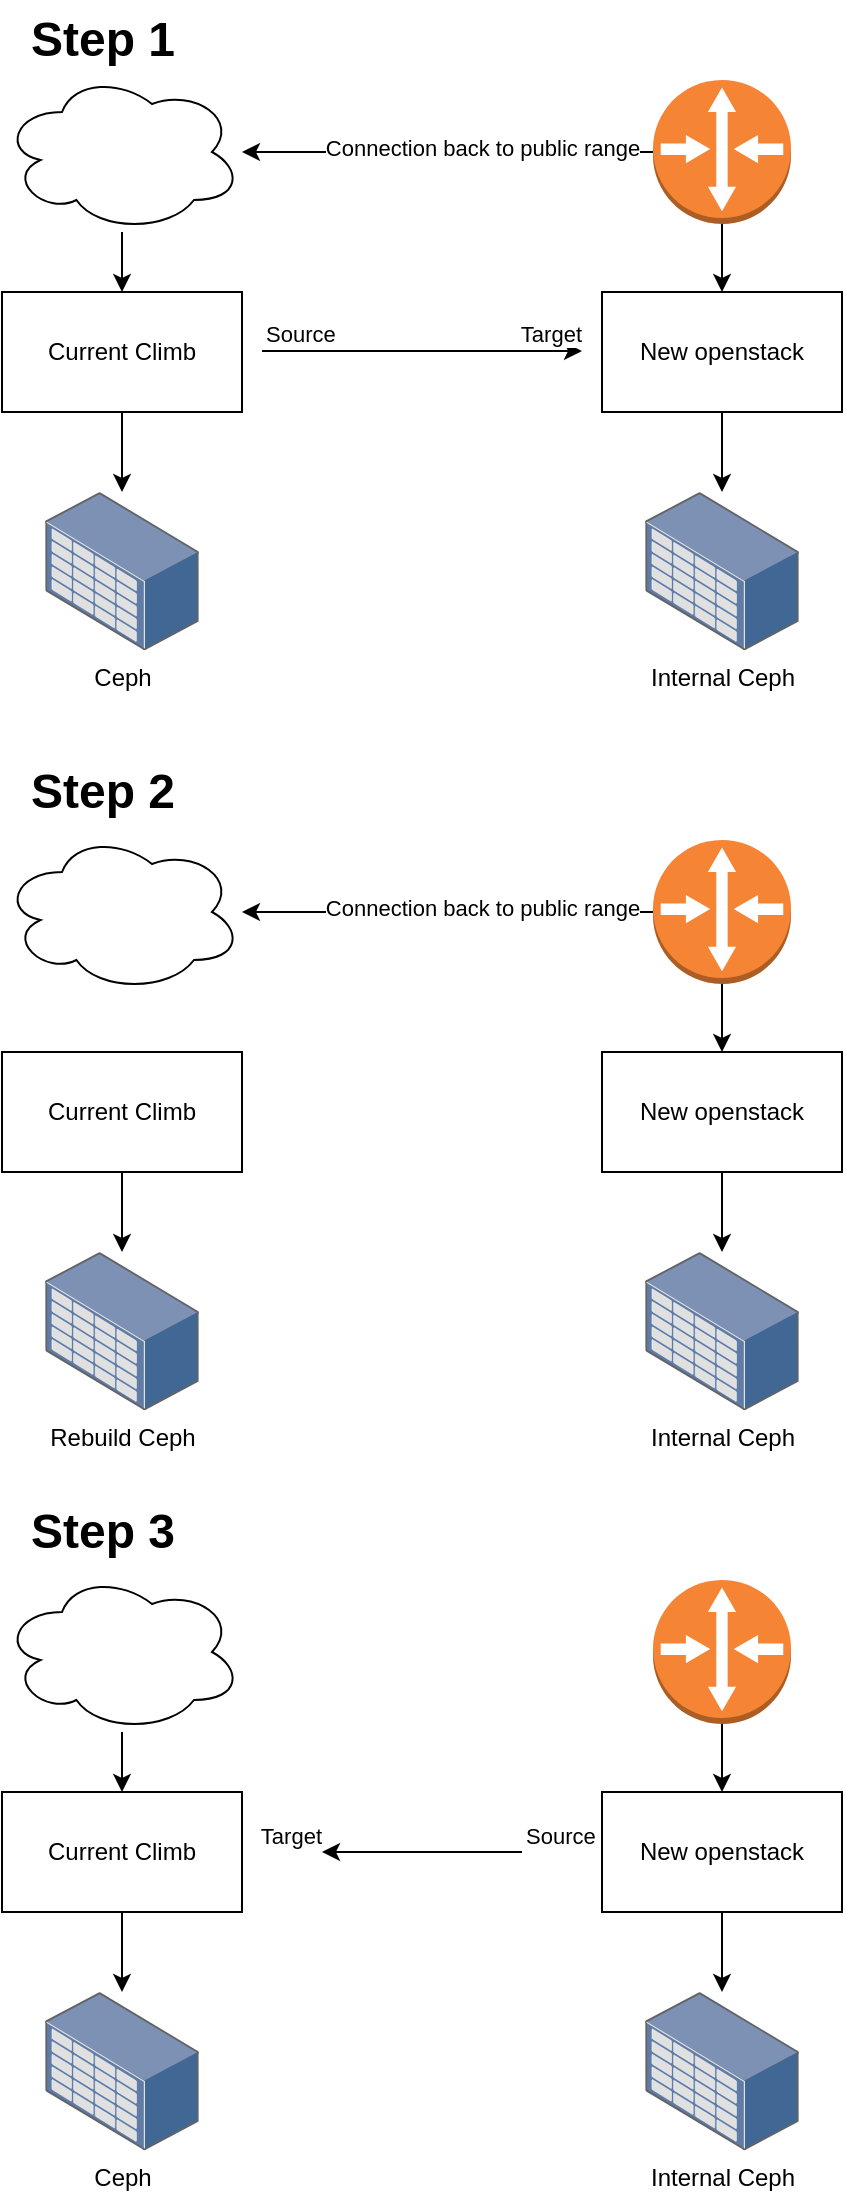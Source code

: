 <mxfile version="20.0.1" type="github">
  <diagram id="T-g-LYez_434LapBceKL" name="Page-1">
    <mxGraphModel dx="1298" dy="834" grid="1" gridSize="10" guides="1" tooltips="1" connect="1" arrows="1" fold="1" page="1" pageScale="1" pageWidth="827" pageHeight="1169" math="0" shadow="0">
      <root>
        <mxCell id="0" />
        <mxCell id="1" parent="0" />
        <mxCell id="_T7aq7ISfoz5jXwDcb6F-9" value="" style="edgeStyle=orthogonalEdgeStyle;rounded=0;orthogonalLoop=1;jettySize=auto;html=1;" edge="1" parent="1" source="_T7aq7ISfoz5jXwDcb6F-1" target="_T7aq7ISfoz5jXwDcb6F-5">
          <mxGeometry relative="1" as="geometry" />
        </mxCell>
        <mxCell id="_T7aq7ISfoz5jXwDcb6F-1" value="Current Climb" style="rounded=0;whiteSpace=wrap;html=1;" vertex="1" parent="1">
          <mxGeometry x="40" y="150" width="120" height="60" as="geometry" />
        </mxCell>
        <mxCell id="_T7aq7ISfoz5jXwDcb6F-12" value="" style="edgeStyle=orthogonalEdgeStyle;rounded=0;orthogonalLoop=1;jettySize=auto;html=1;" edge="1" parent="1" source="_T7aq7ISfoz5jXwDcb6F-4" target="_T7aq7ISfoz5jXwDcb6F-6">
          <mxGeometry relative="1" as="geometry" />
        </mxCell>
        <mxCell id="_T7aq7ISfoz5jXwDcb6F-4" value="New openstack" style="rounded=0;whiteSpace=wrap;html=1;" vertex="1" parent="1">
          <mxGeometry x="340" y="150" width="120" height="60" as="geometry" />
        </mxCell>
        <mxCell id="_T7aq7ISfoz5jXwDcb6F-5" value="Ceph" style="points=[];aspect=fixed;html=1;align=center;shadow=0;dashed=0;image;image=img/lib/allied_telesis/storage/Datacenter_Server_Storage_Unit_Large.svg;" vertex="1" parent="1">
          <mxGeometry x="61.6" y="250" width="76.8" height="79.2" as="geometry" />
        </mxCell>
        <mxCell id="_T7aq7ISfoz5jXwDcb6F-6" value="Internal Ceph" style="points=[];aspect=fixed;html=1;align=center;shadow=0;dashed=0;image;image=img/lib/allied_telesis/storage/Datacenter_Server_Storage_Unit_Large.svg;" vertex="1" parent="1">
          <mxGeometry x="361.6" y="250" width="76.8" height="79.2" as="geometry" />
        </mxCell>
        <mxCell id="_T7aq7ISfoz5jXwDcb6F-8" value="" style="edgeStyle=orthogonalEdgeStyle;rounded=0;orthogonalLoop=1;jettySize=auto;html=1;" edge="1" parent="1" source="_T7aq7ISfoz5jXwDcb6F-7" target="_T7aq7ISfoz5jXwDcb6F-1">
          <mxGeometry relative="1" as="geometry" />
        </mxCell>
        <mxCell id="_T7aq7ISfoz5jXwDcb6F-7" value="" style="ellipse;shape=cloud;whiteSpace=wrap;html=1;" vertex="1" parent="1">
          <mxGeometry x="40" y="40" width="120" height="80" as="geometry" />
        </mxCell>
        <mxCell id="_T7aq7ISfoz5jXwDcb6F-11" value="" style="edgeStyle=orthogonalEdgeStyle;rounded=0;orthogonalLoop=1;jettySize=auto;html=1;" edge="1" parent="1" source="_T7aq7ISfoz5jXwDcb6F-10" target="_T7aq7ISfoz5jXwDcb6F-4">
          <mxGeometry relative="1" as="geometry" />
        </mxCell>
        <mxCell id="_T7aq7ISfoz5jXwDcb6F-13" value="" style="edgeStyle=orthogonalEdgeStyle;rounded=0;orthogonalLoop=1;jettySize=auto;html=1;" edge="1" parent="1" source="_T7aq7ISfoz5jXwDcb6F-10" target="_T7aq7ISfoz5jXwDcb6F-7">
          <mxGeometry relative="1" as="geometry" />
        </mxCell>
        <mxCell id="_T7aq7ISfoz5jXwDcb6F-14" value="Connection back to public range" style="edgeLabel;html=1;align=center;verticalAlign=middle;resizable=0;points=[];" vertex="1" connectable="0" parent="_T7aq7ISfoz5jXwDcb6F-13">
          <mxGeometry x="-0.168" y="-2" relative="1" as="geometry">
            <mxPoint as="offset" />
          </mxGeometry>
        </mxCell>
        <mxCell id="_T7aq7ISfoz5jXwDcb6F-10" value="" style="outlineConnect=0;dashed=0;verticalLabelPosition=bottom;verticalAlign=top;align=center;html=1;shape=mxgraph.aws3.router;fillColor=#F58534;gradientColor=none;" vertex="1" parent="1">
          <mxGeometry x="365.5" y="44" width="69" height="72" as="geometry" />
        </mxCell>
        <mxCell id="_T7aq7ISfoz5jXwDcb6F-15" value="" style="edgeStyle=orthogonalEdgeStyle;rounded=0;orthogonalLoop=1;jettySize=auto;html=1;" edge="1" parent="1" source="_T7aq7ISfoz5jXwDcb6F-16" target="_T7aq7ISfoz5jXwDcb6F-19">
          <mxGeometry relative="1" as="geometry" />
        </mxCell>
        <mxCell id="_T7aq7ISfoz5jXwDcb6F-16" value="Current Climb" style="rounded=0;whiteSpace=wrap;html=1;" vertex="1" parent="1">
          <mxGeometry x="40" y="530" width="120" height="60" as="geometry" />
        </mxCell>
        <mxCell id="_T7aq7ISfoz5jXwDcb6F-17" value="" style="edgeStyle=orthogonalEdgeStyle;rounded=0;orthogonalLoop=1;jettySize=auto;html=1;" edge="1" parent="1" source="_T7aq7ISfoz5jXwDcb6F-18" target="_T7aq7ISfoz5jXwDcb6F-20">
          <mxGeometry relative="1" as="geometry" />
        </mxCell>
        <mxCell id="_T7aq7ISfoz5jXwDcb6F-18" value="New openstack" style="rounded=0;whiteSpace=wrap;html=1;" vertex="1" parent="1">
          <mxGeometry x="340" y="530" width="120" height="60" as="geometry" />
        </mxCell>
        <mxCell id="_T7aq7ISfoz5jXwDcb6F-19" value="Rebuild Ceph" style="points=[];aspect=fixed;html=1;align=center;shadow=0;dashed=0;image;image=img/lib/allied_telesis/storage/Datacenter_Server_Storage_Unit_Large.svg;" vertex="1" parent="1">
          <mxGeometry x="61.6" y="630" width="76.8" height="79.2" as="geometry" />
        </mxCell>
        <mxCell id="_T7aq7ISfoz5jXwDcb6F-20" value="Internal Ceph" style="points=[];aspect=fixed;html=1;align=center;shadow=0;dashed=0;image;image=img/lib/allied_telesis/storage/Datacenter_Server_Storage_Unit_Large.svg;" vertex="1" parent="1">
          <mxGeometry x="361.6" y="630" width="76.8" height="79.2" as="geometry" />
        </mxCell>
        <mxCell id="_T7aq7ISfoz5jXwDcb6F-22" value="" style="ellipse;shape=cloud;whiteSpace=wrap;html=1;" vertex="1" parent="1">
          <mxGeometry x="40" y="420" width="120" height="80" as="geometry" />
        </mxCell>
        <mxCell id="_T7aq7ISfoz5jXwDcb6F-23" value="" style="edgeStyle=orthogonalEdgeStyle;rounded=0;orthogonalLoop=1;jettySize=auto;html=1;" edge="1" parent="1" source="_T7aq7ISfoz5jXwDcb6F-26" target="_T7aq7ISfoz5jXwDcb6F-18">
          <mxGeometry relative="1" as="geometry" />
        </mxCell>
        <mxCell id="_T7aq7ISfoz5jXwDcb6F-24" value="" style="edgeStyle=orthogonalEdgeStyle;rounded=0;orthogonalLoop=1;jettySize=auto;html=1;" edge="1" parent="1" source="_T7aq7ISfoz5jXwDcb6F-26" target="_T7aq7ISfoz5jXwDcb6F-22">
          <mxGeometry relative="1" as="geometry" />
        </mxCell>
        <mxCell id="_T7aq7ISfoz5jXwDcb6F-25" value="Connection back to public range" style="edgeLabel;html=1;align=center;verticalAlign=middle;resizable=0;points=[];" vertex="1" connectable="0" parent="_T7aq7ISfoz5jXwDcb6F-24">
          <mxGeometry x="-0.168" y="-2" relative="1" as="geometry">
            <mxPoint as="offset" />
          </mxGeometry>
        </mxCell>
        <mxCell id="_T7aq7ISfoz5jXwDcb6F-26" value="" style="outlineConnect=0;dashed=0;verticalLabelPosition=bottom;verticalAlign=top;align=center;html=1;shape=mxgraph.aws3.router;fillColor=#F58534;gradientColor=none;" vertex="1" parent="1">
          <mxGeometry x="365.5" y="424" width="69" height="72" as="geometry" />
        </mxCell>
        <mxCell id="_T7aq7ISfoz5jXwDcb6F-28" value="Step 3" style="text;strokeColor=none;fillColor=none;html=1;fontSize=24;fontStyle=1;verticalAlign=middle;align=center;" vertex="1" parent="1">
          <mxGeometry x="40" y="750" width="100" height="40" as="geometry" />
        </mxCell>
        <mxCell id="_T7aq7ISfoz5jXwDcb6F-29" value="Step 2" style="text;strokeColor=none;fillColor=none;html=1;fontSize=24;fontStyle=1;verticalAlign=middle;align=center;" vertex="1" parent="1">
          <mxGeometry x="40" y="380" width="100" height="40" as="geometry" />
        </mxCell>
        <mxCell id="_T7aq7ISfoz5jXwDcb6F-30" value="Step 1" style="text;strokeColor=none;fillColor=none;html=1;fontSize=24;fontStyle=1;verticalAlign=middle;align=center;" vertex="1" parent="1">
          <mxGeometry x="40" y="4" width="100" height="40" as="geometry" />
        </mxCell>
        <mxCell id="_T7aq7ISfoz5jXwDcb6F-31" value="" style="endArrow=classic;html=1;rounded=0;" edge="1" parent="1">
          <mxGeometry relative="1" as="geometry">
            <mxPoint x="170" y="179.5" as="sourcePoint" />
            <mxPoint x="330" y="179.5" as="targetPoint" />
          </mxGeometry>
        </mxCell>
        <mxCell id="_T7aq7ISfoz5jXwDcb6F-33" value="Source" style="edgeLabel;resizable=0;html=1;align=left;verticalAlign=bottom;" connectable="0" vertex="1" parent="_T7aq7ISfoz5jXwDcb6F-31">
          <mxGeometry x="-1" relative="1" as="geometry" />
        </mxCell>
        <mxCell id="_T7aq7ISfoz5jXwDcb6F-34" value="Target" style="edgeLabel;resizable=0;html=1;align=right;verticalAlign=bottom;" connectable="0" vertex="1" parent="_T7aq7ISfoz5jXwDcb6F-31">
          <mxGeometry x="1" relative="1" as="geometry" />
        </mxCell>
        <mxCell id="_T7aq7ISfoz5jXwDcb6F-36" value="" style="edgeStyle=orthogonalEdgeStyle;rounded=0;orthogonalLoop=1;jettySize=auto;html=1;" edge="1" parent="1" source="_T7aq7ISfoz5jXwDcb6F-37" target="_T7aq7ISfoz5jXwDcb6F-40">
          <mxGeometry relative="1" as="geometry" />
        </mxCell>
        <mxCell id="_T7aq7ISfoz5jXwDcb6F-37" value="Current Climb" style="rounded=0;whiteSpace=wrap;html=1;" vertex="1" parent="1">
          <mxGeometry x="40" y="900" width="120" height="60" as="geometry" />
        </mxCell>
        <mxCell id="_T7aq7ISfoz5jXwDcb6F-38" value="" style="edgeStyle=orthogonalEdgeStyle;rounded=0;orthogonalLoop=1;jettySize=auto;html=1;" edge="1" parent="1" source="_T7aq7ISfoz5jXwDcb6F-39" target="_T7aq7ISfoz5jXwDcb6F-41">
          <mxGeometry relative="1" as="geometry" />
        </mxCell>
        <mxCell id="_T7aq7ISfoz5jXwDcb6F-39" value="New openstack" style="rounded=0;whiteSpace=wrap;html=1;" vertex="1" parent="1">
          <mxGeometry x="340" y="900" width="120" height="60" as="geometry" />
        </mxCell>
        <mxCell id="_T7aq7ISfoz5jXwDcb6F-40" value="Ceph" style="points=[];aspect=fixed;html=1;align=center;shadow=0;dashed=0;image;image=img/lib/allied_telesis/storage/Datacenter_Server_Storage_Unit_Large.svg;" vertex="1" parent="1">
          <mxGeometry x="61.6" y="1000" width="76.8" height="79.2" as="geometry" />
        </mxCell>
        <mxCell id="_T7aq7ISfoz5jXwDcb6F-41" value="Internal Ceph" style="points=[];aspect=fixed;html=1;align=center;shadow=0;dashed=0;image;image=img/lib/allied_telesis/storage/Datacenter_Server_Storage_Unit_Large.svg;" vertex="1" parent="1">
          <mxGeometry x="361.6" y="1000" width="76.8" height="79.2" as="geometry" />
        </mxCell>
        <mxCell id="_T7aq7ISfoz5jXwDcb6F-42" value="" style="edgeStyle=orthogonalEdgeStyle;rounded=0;orthogonalLoop=1;jettySize=auto;html=1;" edge="1" parent="1" source="_T7aq7ISfoz5jXwDcb6F-43" target="_T7aq7ISfoz5jXwDcb6F-37">
          <mxGeometry relative="1" as="geometry" />
        </mxCell>
        <mxCell id="_T7aq7ISfoz5jXwDcb6F-43" value="" style="ellipse;shape=cloud;whiteSpace=wrap;html=1;" vertex="1" parent="1">
          <mxGeometry x="40" y="790" width="120" height="80" as="geometry" />
        </mxCell>
        <mxCell id="_T7aq7ISfoz5jXwDcb6F-44" value="" style="edgeStyle=orthogonalEdgeStyle;rounded=0;orthogonalLoop=1;jettySize=auto;html=1;" edge="1" parent="1" source="_T7aq7ISfoz5jXwDcb6F-47" target="_T7aq7ISfoz5jXwDcb6F-39">
          <mxGeometry relative="1" as="geometry" />
        </mxCell>
        <mxCell id="_T7aq7ISfoz5jXwDcb6F-47" value="" style="outlineConnect=0;dashed=0;verticalLabelPosition=bottom;verticalAlign=top;align=center;html=1;shape=mxgraph.aws3.router;fillColor=#F58534;gradientColor=none;" vertex="1" parent="1">
          <mxGeometry x="365.5" y="794" width="69" height="72" as="geometry" />
        </mxCell>
        <mxCell id="_T7aq7ISfoz5jXwDcb6F-56" value="" style="endArrow=classic;html=1;rounded=0;" edge="1" parent="1">
          <mxGeometry relative="1" as="geometry">
            <mxPoint x="300" y="930" as="sourcePoint" />
            <mxPoint x="200" y="930" as="targetPoint" />
          </mxGeometry>
        </mxCell>
        <mxCell id="_T7aq7ISfoz5jXwDcb6F-57" value="Source" style="edgeLabel;resizable=0;html=1;align=left;verticalAlign=bottom;" connectable="0" vertex="1" parent="_T7aq7ISfoz5jXwDcb6F-56">
          <mxGeometry x="-1" relative="1" as="geometry" />
        </mxCell>
        <mxCell id="_T7aq7ISfoz5jXwDcb6F-58" value="Target" style="edgeLabel;resizable=0;html=1;align=right;verticalAlign=bottom;" connectable="0" vertex="1" parent="_T7aq7ISfoz5jXwDcb6F-56">
          <mxGeometry x="1" relative="1" as="geometry" />
        </mxCell>
      </root>
    </mxGraphModel>
  </diagram>
</mxfile>
